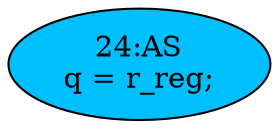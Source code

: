 strict digraph "" {
	node [label="\N"];
	"24:AS"	[ast="<pyverilog.vparser.ast.Assign object at 0x7f47b10d8ad0>",
		def_var="['q']",
		fillcolor=deepskyblue,
		label="24:AS
q = r_reg;",
		statements="[]",
		style=filled,
		typ=Assign,
		use_var="['r_reg']"];
}
